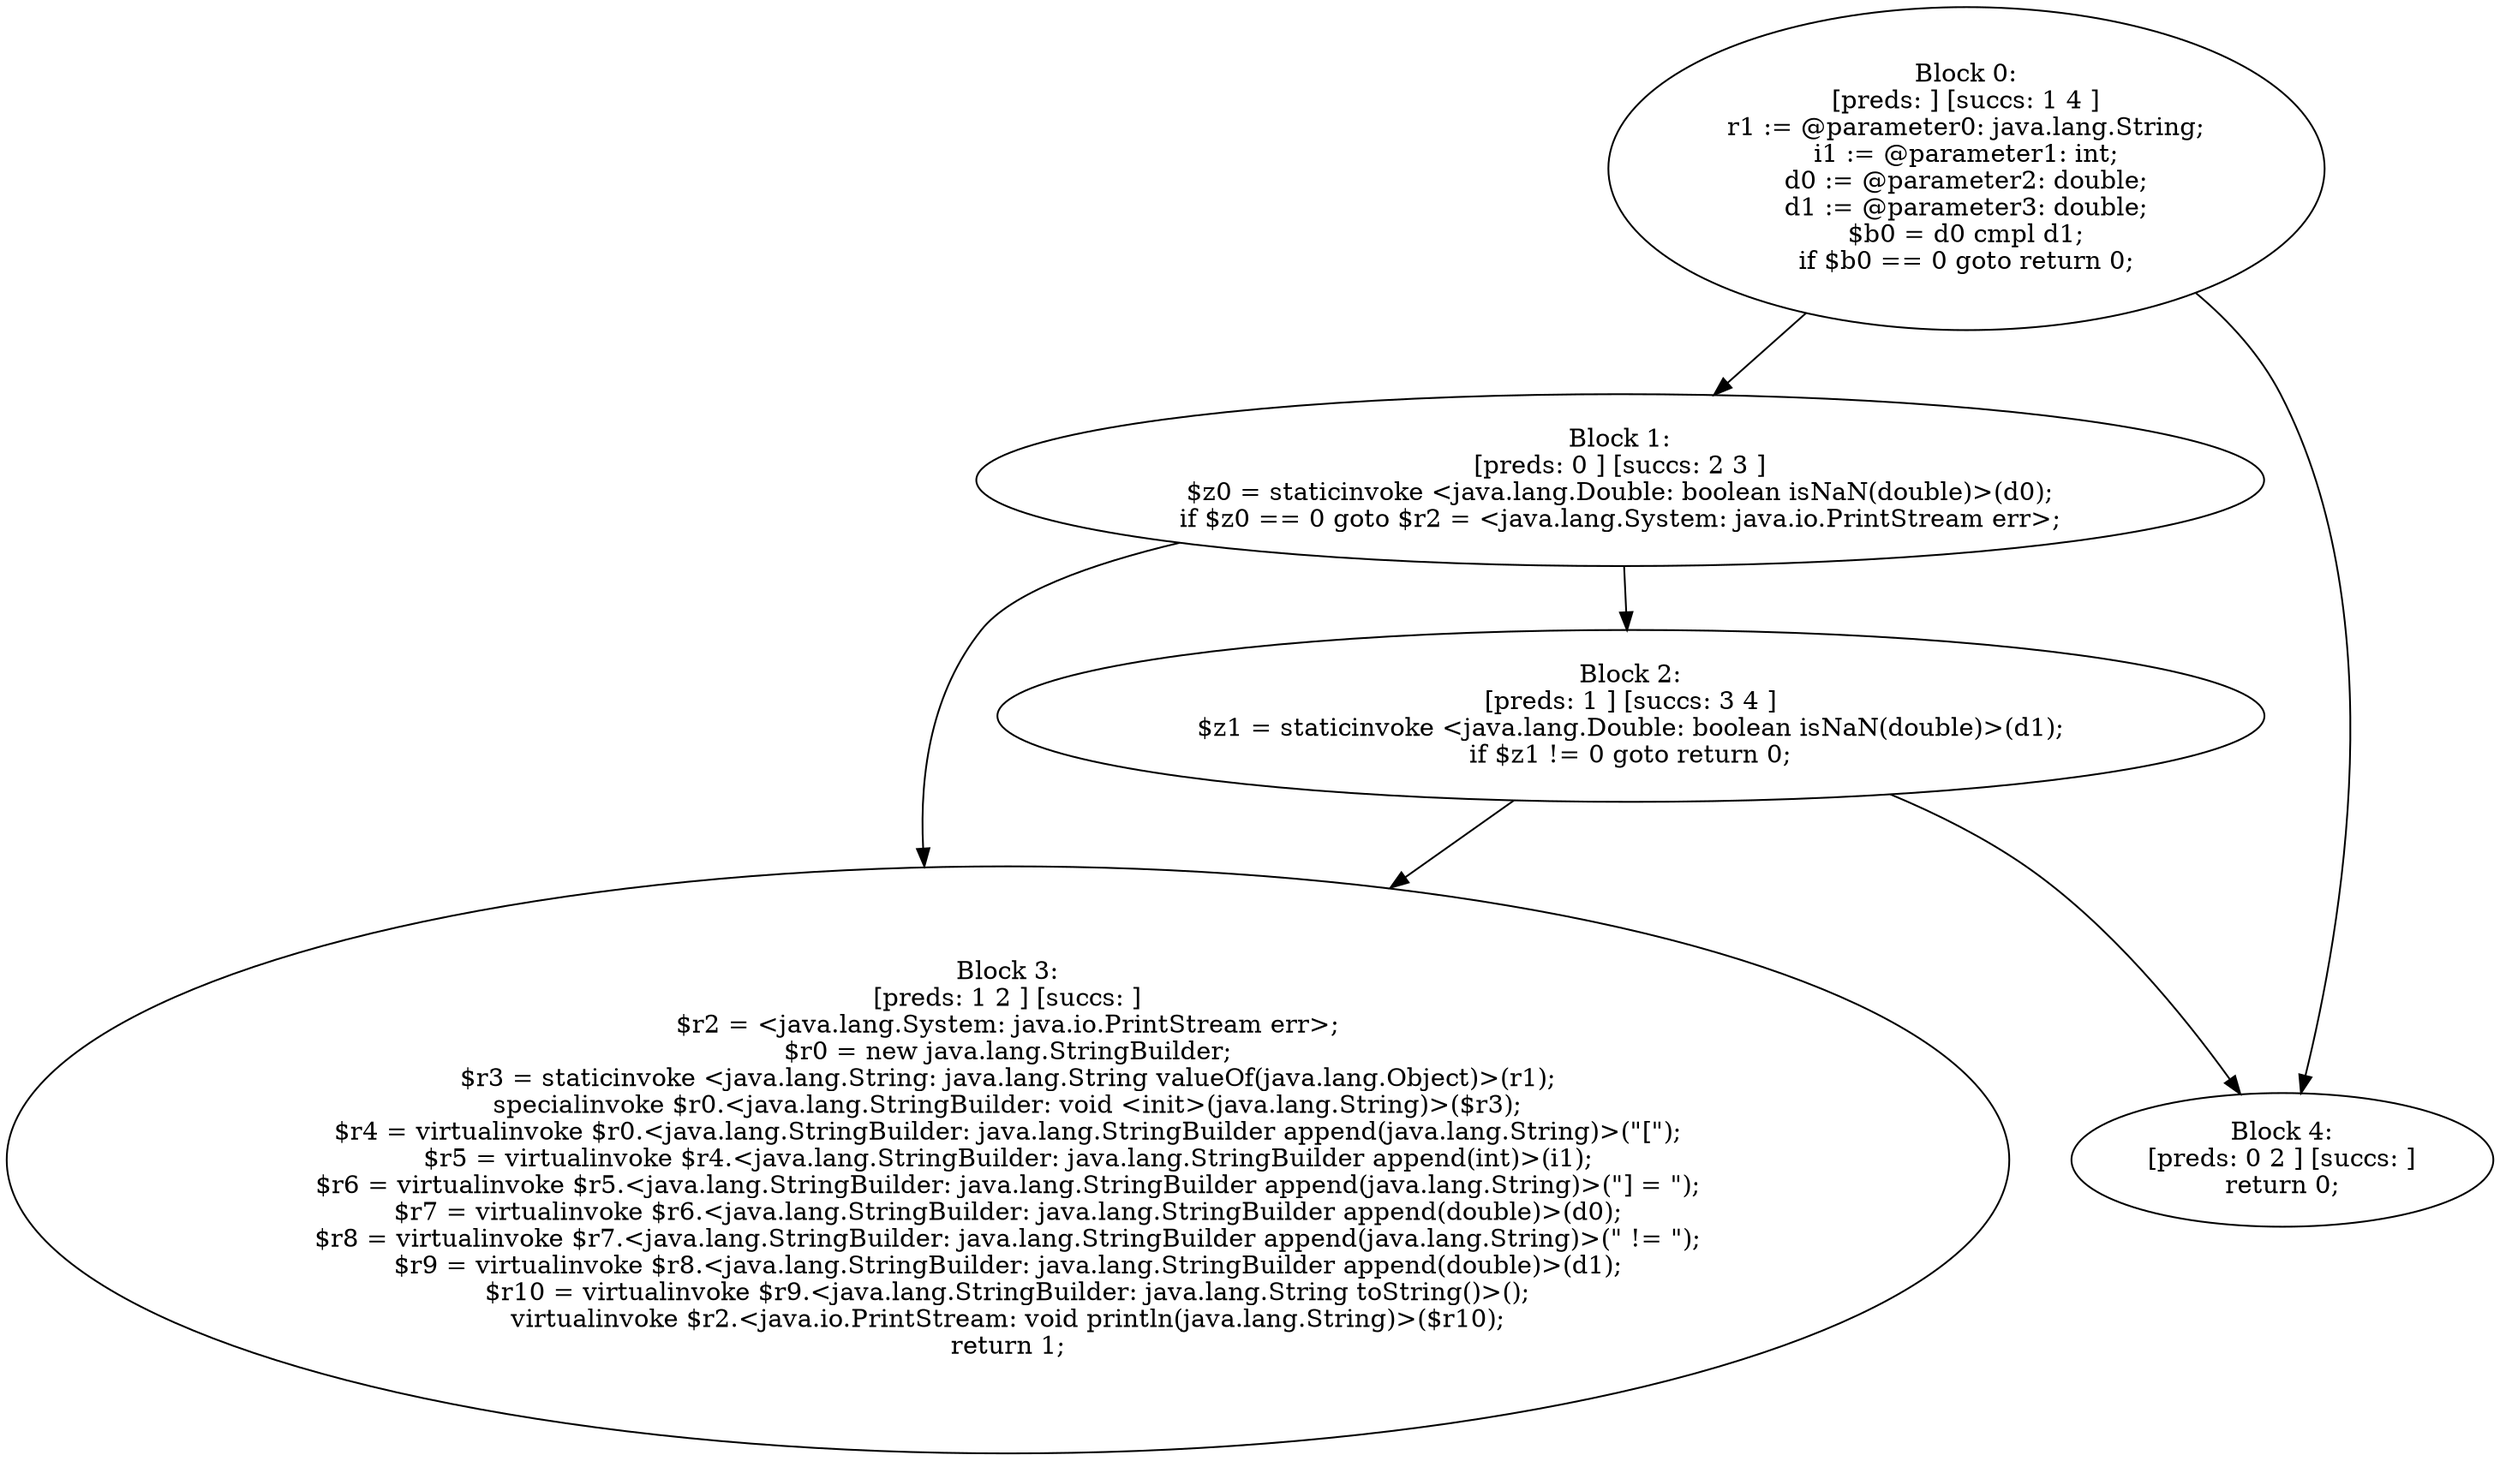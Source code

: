 digraph "unitGraph" {
    "Block 0:
[preds: ] [succs: 1 4 ]
r1 := @parameter0: java.lang.String;
i1 := @parameter1: int;
d0 := @parameter2: double;
d1 := @parameter3: double;
$b0 = d0 cmpl d1;
if $b0 == 0 goto return 0;
"
    "Block 1:
[preds: 0 ] [succs: 2 3 ]
$z0 = staticinvoke <java.lang.Double: boolean isNaN(double)>(d0);
if $z0 == 0 goto $r2 = <java.lang.System: java.io.PrintStream err>;
"
    "Block 2:
[preds: 1 ] [succs: 3 4 ]
$z1 = staticinvoke <java.lang.Double: boolean isNaN(double)>(d1);
if $z1 != 0 goto return 0;
"
    "Block 3:
[preds: 1 2 ] [succs: ]
$r2 = <java.lang.System: java.io.PrintStream err>;
$r0 = new java.lang.StringBuilder;
$r3 = staticinvoke <java.lang.String: java.lang.String valueOf(java.lang.Object)>(r1);
specialinvoke $r0.<java.lang.StringBuilder: void <init>(java.lang.String)>($r3);
$r4 = virtualinvoke $r0.<java.lang.StringBuilder: java.lang.StringBuilder append(java.lang.String)>(\"[\");
$r5 = virtualinvoke $r4.<java.lang.StringBuilder: java.lang.StringBuilder append(int)>(i1);
$r6 = virtualinvoke $r5.<java.lang.StringBuilder: java.lang.StringBuilder append(java.lang.String)>(\"] = \");
$r7 = virtualinvoke $r6.<java.lang.StringBuilder: java.lang.StringBuilder append(double)>(d0);
$r8 = virtualinvoke $r7.<java.lang.StringBuilder: java.lang.StringBuilder append(java.lang.String)>(\" != \");
$r9 = virtualinvoke $r8.<java.lang.StringBuilder: java.lang.StringBuilder append(double)>(d1);
$r10 = virtualinvoke $r9.<java.lang.StringBuilder: java.lang.String toString()>();
virtualinvoke $r2.<java.io.PrintStream: void println(java.lang.String)>($r10);
return 1;
"
    "Block 4:
[preds: 0 2 ] [succs: ]
return 0;
"
    "Block 0:
[preds: ] [succs: 1 4 ]
r1 := @parameter0: java.lang.String;
i1 := @parameter1: int;
d0 := @parameter2: double;
d1 := @parameter3: double;
$b0 = d0 cmpl d1;
if $b0 == 0 goto return 0;
"->"Block 1:
[preds: 0 ] [succs: 2 3 ]
$z0 = staticinvoke <java.lang.Double: boolean isNaN(double)>(d0);
if $z0 == 0 goto $r2 = <java.lang.System: java.io.PrintStream err>;
";
    "Block 0:
[preds: ] [succs: 1 4 ]
r1 := @parameter0: java.lang.String;
i1 := @parameter1: int;
d0 := @parameter2: double;
d1 := @parameter3: double;
$b0 = d0 cmpl d1;
if $b0 == 0 goto return 0;
"->"Block 4:
[preds: 0 2 ] [succs: ]
return 0;
";
    "Block 1:
[preds: 0 ] [succs: 2 3 ]
$z0 = staticinvoke <java.lang.Double: boolean isNaN(double)>(d0);
if $z0 == 0 goto $r2 = <java.lang.System: java.io.PrintStream err>;
"->"Block 2:
[preds: 1 ] [succs: 3 4 ]
$z1 = staticinvoke <java.lang.Double: boolean isNaN(double)>(d1);
if $z1 != 0 goto return 0;
";
    "Block 1:
[preds: 0 ] [succs: 2 3 ]
$z0 = staticinvoke <java.lang.Double: boolean isNaN(double)>(d0);
if $z0 == 0 goto $r2 = <java.lang.System: java.io.PrintStream err>;
"->"Block 3:
[preds: 1 2 ] [succs: ]
$r2 = <java.lang.System: java.io.PrintStream err>;
$r0 = new java.lang.StringBuilder;
$r3 = staticinvoke <java.lang.String: java.lang.String valueOf(java.lang.Object)>(r1);
specialinvoke $r0.<java.lang.StringBuilder: void <init>(java.lang.String)>($r3);
$r4 = virtualinvoke $r0.<java.lang.StringBuilder: java.lang.StringBuilder append(java.lang.String)>(\"[\");
$r5 = virtualinvoke $r4.<java.lang.StringBuilder: java.lang.StringBuilder append(int)>(i1);
$r6 = virtualinvoke $r5.<java.lang.StringBuilder: java.lang.StringBuilder append(java.lang.String)>(\"] = \");
$r7 = virtualinvoke $r6.<java.lang.StringBuilder: java.lang.StringBuilder append(double)>(d0);
$r8 = virtualinvoke $r7.<java.lang.StringBuilder: java.lang.StringBuilder append(java.lang.String)>(\" != \");
$r9 = virtualinvoke $r8.<java.lang.StringBuilder: java.lang.StringBuilder append(double)>(d1);
$r10 = virtualinvoke $r9.<java.lang.StringBuilder: java.lang.String toString()>();
virtualinvoke $r2.<java.io.PrintStream: void println(java.lang.String)>($r10);
return 1;
";
    "Block 2:
[preds: 1 ] [succs: 3 4 ]
$z1 = staticinvoke <java.lang.Double: boolean isNaN(double)>(d1);
if $z1 != 0 goto return 0;
"->"Block 3:
[preds: 1 2 ] [succs: ]
$r2 = <java.lang.System: java.io.PrintStream err>;
$r0 = new java.lang.StringBuilder;
$r3 = staticinvoke <java.lang.String: java.lang.String valueOf(java.lang.Object)>(r1);
specialinvoke $r0.<java.lang.StringBuilder: void <init>(java.lang.String)>($r3);
$r4 = virtualinvoke $r0.<java.lang.StringBuilder: java.lang.StringBuilder append(java.lang.String)>(\"[\");
$r5 = virtualinvoke $r4.<java.lang.StringBuilder: java.lang.StringBuilder append(int)>(i1);
$r6 = virtualinvoke $r5.<java.lang.StringBuilder: java.lang.StringBuilder append(java.lang.String)>(\"] = \");
$r7 = virtualinvoke $r6.<java.lang.StringBuilder: java.lang.StringBuilder append(double)>(d0);
$r8 = virtualinvoke $r7.<java.lang.StringBuilder: java.lang.StringBuilder append(java.lang.String)>(\" != \");
$r9 = virtualinvoke $r8.<java.lang.StringBuilder: java.lang.StringBuilder append(double)>(d1);
$r10 = virtualinvoke $r9.<java.lang.StringBuilder: java.lang.String toString()>();
virtualinvoke $r2.<java.io.PrintStream: void println(java.lang.String)>($r10);
return 1;
";
    "Block 2:
[preds: 1 ] [succs: 3 4 ]
$z1 = staticinvoke <java.lang.Double: boolean isNaN(double)>(d1);
if $z1 != 0 goto return 0;
"->"Block 4:
[preds: 0 2 ] [succs: ]
return 0;
";
}
